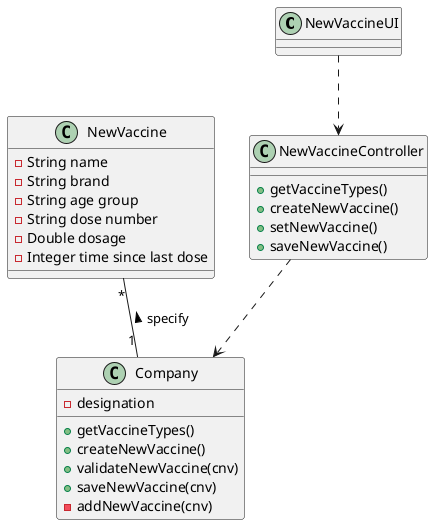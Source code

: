@startuml
'https://plantuml.com/sequence-diagram

class NewVaccineUI {
}

class NewVaccineController{
         + getVaccineTypes()
         + createNewVaccine()
         + setNewVaccine()
         + saveNewVaccine()

}

class NewVaccine{
}

class NewVaccine{
        -String name
        -String brand
        -String age group
        -String dose number
        -Double dosage
        -Integer time since last dose

}

class Company{
        - designation
        + getVaccineTypes()
        + createNewVaccine()
        + validateNewVaccine(cnv)
        + saveNewVaccine(cnv)
        - addNewVaccine(cnv)
}


NewVaccineUI ..> NewVaccineController
NewVaccineController ..> Company
Company "1" -up- "*" NewVaccine : specify >

@enduml